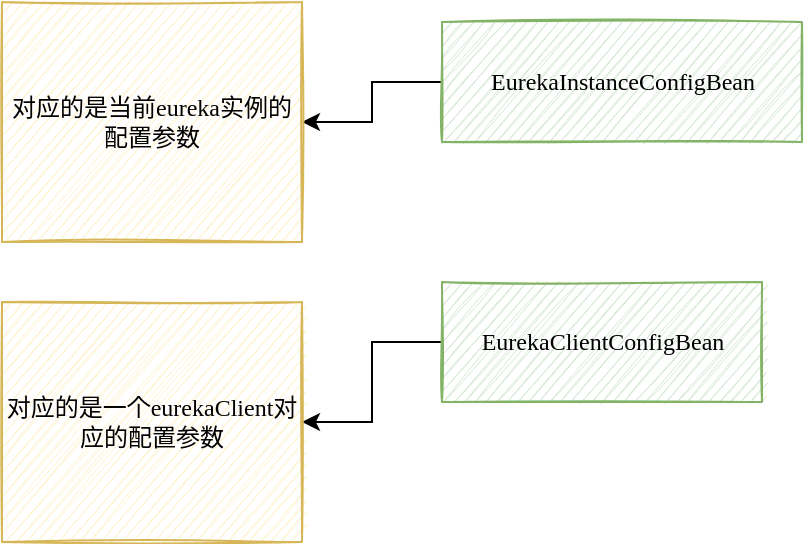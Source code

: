 <mxfile version="20.0.1" type="github">
  <diagram id="k0jRU5E6BzxDNnpe_DzY" name="第 1 页">
    <mxGraphModel dx="1186" dy="684" grid="1" gridSize="10" guides="1" tooltips="1" connect="1" arrows="1" fold="1" page="1" pageScale="1" pageWidth="827" pageHeight="1169" math="0" shadow="0">
      <root>
        <mxCell id="0" />
        <mxCell id="1" parent="0" />
        <mxCell id="M1eD5-EgBYjrb2GFnae--4" style="edgeStyle=orthogonalEdgeStyle;rounded=0;orthogonalLoop=1;jettySize=auto;html=1;entryX=0;entryY=0;entryDx=150;entryDy=60;entryPerimeter=0;" edge="1" parent="1" source="M1eD5-EgBYjrb2GFnae--1" target="M1eD5-EgBYjrb2GFnae--3">
          <mxGeometry relative="1" as="geometry" />
        </mxCell>
        <mxCell id="M1eD5-EgBYjrb2GFnae--1" value="&lt;font face=&quot;Comic Sans MS&quot;&gt;EurekaInstanceConfigBean&lt;/font&gt;" style="html=1;sketch=1;fillColor=#d5e8d4;strokeColor=#82b366;" vertex="1" parent="1">
          <mxGeometry x="270" y="60" width="180" height="60" as="geometry" />
        </mxCell>
        <mxCell id="M1eD5-EgBYjrb2GFnae--6" style="edgeStyle=orthogonalEdgeStyle;rounded=0;orthogonalLoop=1;jettySize=auto;html=1;entryX=0;entryY=0;entryDx=150;entryDy=60;entryPerimeter=0;" edge="1" parent="1" source="M1eD5-EgBYjrb2GFnae--2" target="M1eD5-EgBYjrb2GFnae--5">
          <mxGeometry relative="1" as="geometry" />
        </mxCell>
        <mxCell id="M1eD5-EgBYjrb2GFnae--2" value="&lt;font face=&quot;Comic Sans MS&quot;&gt;EurekaClientConfigBean&lt;/font&gt;" style="html=1;sketch=1;fillColor=#d5e8d4;strokeColor=#82b366;" vertex="1" parent="1">
          <mxGeometry x="270" y="190" width="160" height="60" as="geometry" />
        </mxCell>
        <mxCell id="M1eD5-EgBYjrb2GFnae--3" value="对应的是当前eureka实例的配置参数" style="shape=note;whiteSpace=wrap;html=1;backgroundOutline=1;darkOpacity=0.05;fontFamily=Comic Sans MS;size=0;sketch=1;fillColor=#fff2cc;strokeColor=#d6b656;" vertex="1" parent="1">
          <mxGeometry x="50" y="50" width="150" height="120" as="geometry" />
        </mxCell>
        <mxCell id="M1eD5-EgBYjrb2GFnae--5" value="对应的是一个eurekaClient对应的配置参数" style="shape=note;whiteSpace=wrap;html=1;backgroundOutline=1;darkOpacity=0.05;fontFamily=Comic Sans MS;size=0;sketch=1;fillColor=#fff2cc;strokeColor=#d6b656;" vertex="1" parent="1">
          <mxGeometry x="50" y="200" width="150" height="120" as="geometry" />
        </mxCell>
      </root>
    </mxGraphModel>
  </diagram>
</mxfile>
